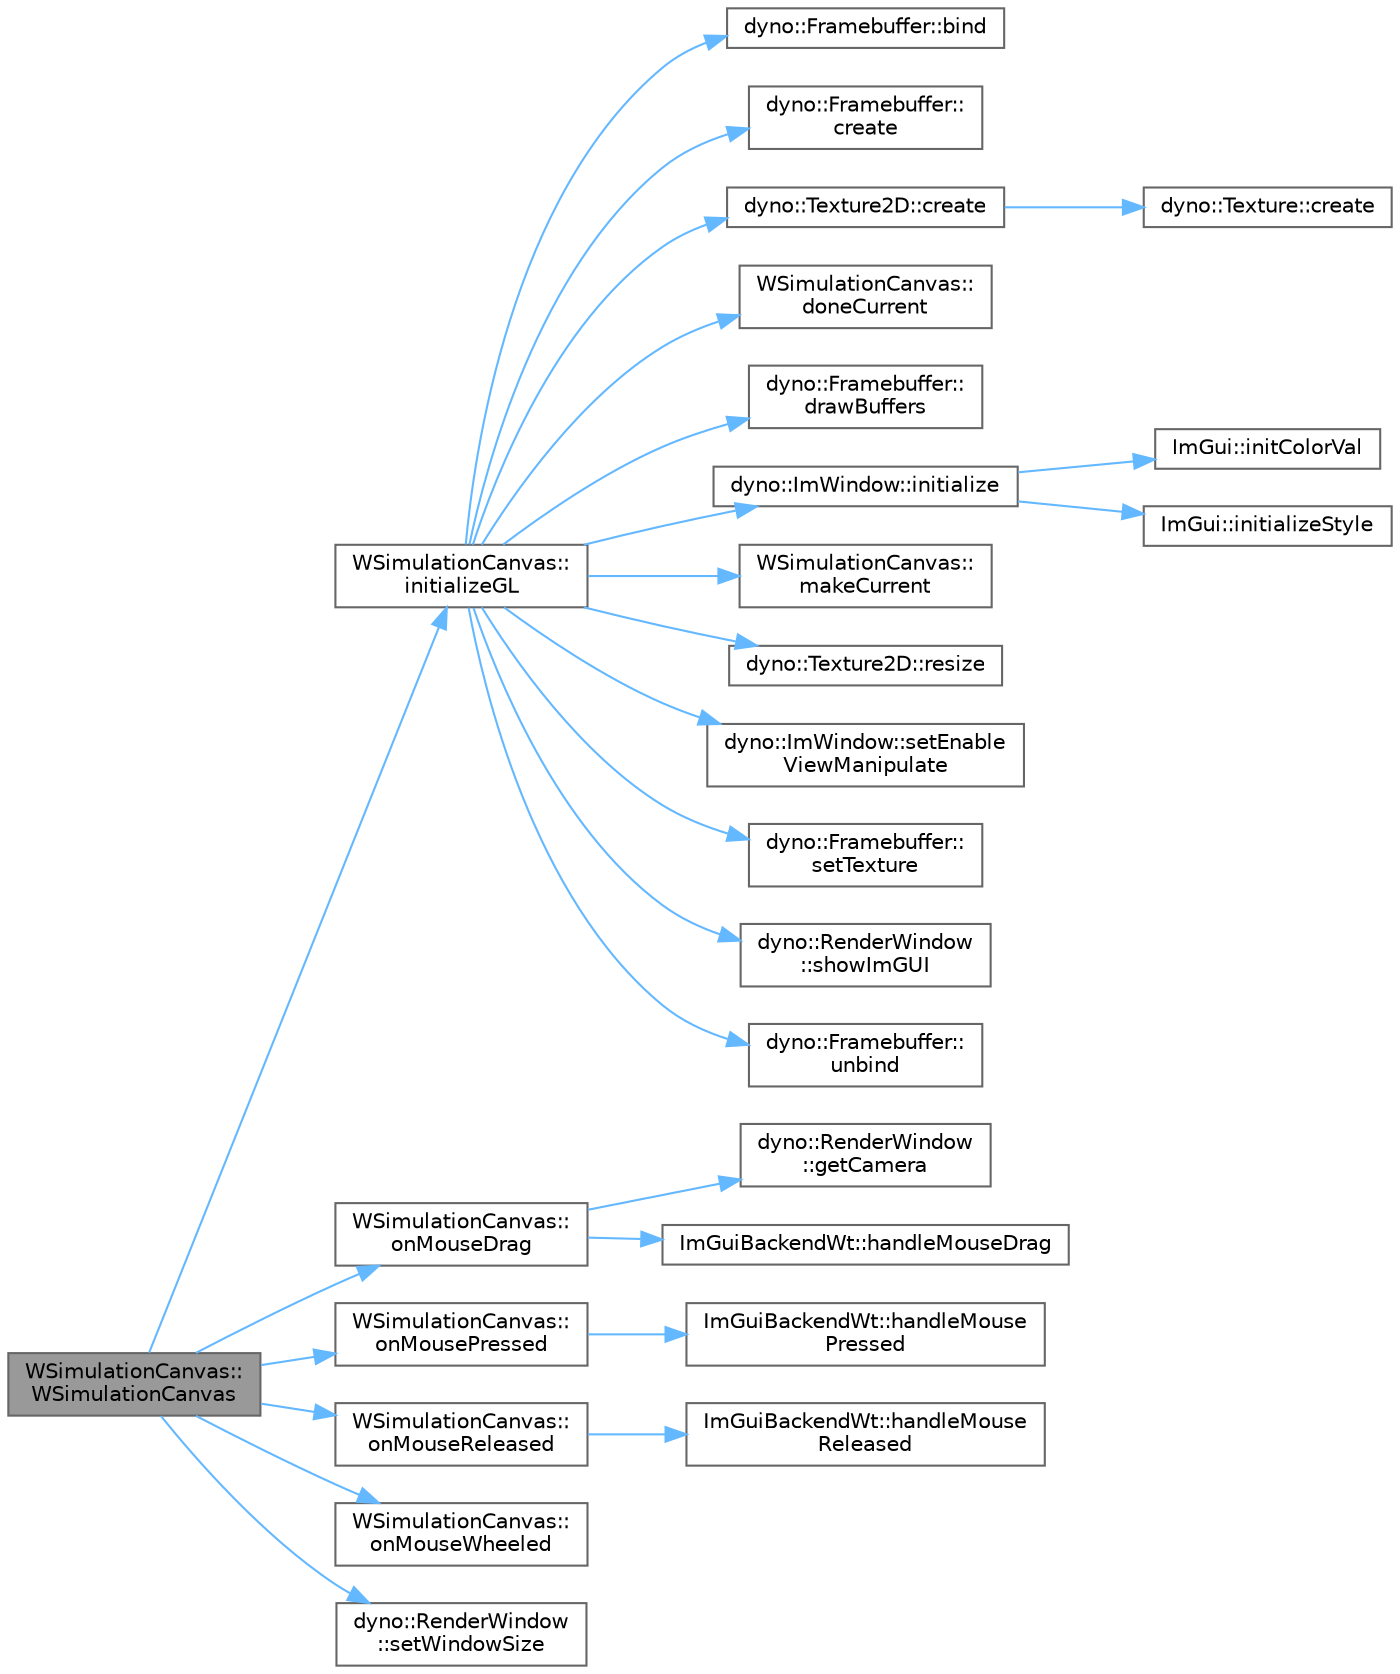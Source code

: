 digraph "WSimulationCanvas::WSimulationCanvas"
{
 // LATEX_PDF_SIZE
  bgcolor="transparent";
  edge [fontname=Helvetica,fontsize=10,labelfontname=Helvetica,labelfontsize=10];
  node [fontname=Helvetica,fontsize=10,shape=box,height=0.2,width=0.4];
  rankdir="LR";
  Node1 [id="Node000001",label="WSimulationCanvas::\lWSimulationCanvas",height=0.2,width=0.4,color="gray40", fillcolor="grey60", style="filled", fontcolor="black",tooltip=" "];
  Node1 -> Node2 [id="edge1_Node000001_Node000002",color="steelblue1",style="solid",tooltip=" "];
  Node2 [id="Node000002",label="WSimulationCanvas::\linitializeGL",height=0.2,width=0.4,color="grey40", fillcolor="white", style="filled",URL="$class_w_simulation_canvas.html#a10dea84823a45ed3875a77884458f493",tooltip=" "];
  Node2 -> Node3 [id="edge2_Node000002_Node000003",color="steelblue1",style="solid",tooltip=" "];
  Node3 [id="Node000003",label="dyno::Framebuffer::bind",height=0.2,width=0.4,color="grey40", fillcolor="white", style="filled",URL="$classdyno_1_1_framebuffer.html#a8a33e123f1b48f2184b34063340ed269",tooltip=" "];
  Node2 -> Node4 [id="edge3_Node000002_Node000004",color="steelblue1",style="solid",tooltip=" "];
  Node4 [id="Node000004",label="dyno::Framebuffer::\lcreate",height=0.2,width=0.4,color="grey40", fillcolor="white", style="filled",URL="$classdyno_1_1_framebuffer.html#ae81081ecb2e03637b91c4ae9efe48205",tooltip=" "];
  Node2 -> Node5 [id="edge4_Node000002_Node000005",color="steelblue1",style="solid",tooltip=" "];
  Node5 [id="Node000005",label="dyno::Texture2D::create",height=0.2,width=0.4,color="grey40", fillcolor="white", style="filled",URL="$classdyno_1_1_texture2_d.html#a0bdfc817b0cc0adc32bc18cc6f73ab34",tooltip=" "];
  Node5 -> Node6 [id="edge5_Node000005_Node000006",color="steelblue1",style="solid",tooltip=" "];
  Node6 [id="Node000006",label="dyno::Texture::create",height=0.2,width=0.4,color="grey40", fillcolor="white", style="filled",URL="$classdyno_1_1_texture.html#a15bb916bfec4e31287ee3f71af7dd3e2",tooltip=" "];
  Node2 -> Node7 [id="edge6_Node000002_Node000007",color="steelblue1",style="solid",tooltip=" "];
  Node7 [id="Node000007",label="WSimulationCanvas::\ldoneCurrent",height=0.2,width=0.4,color="grey40", fillcolor="white", style="filled",URL="$class_w_simulation_canvas.html#a093d044a20107c8e7d78417914fdef49",tooltip=" "];
  Node2 -> Node8 [id="edge7_Node000002_Node000008",color="steelblue1",style="solid",tooltip=" "];
  Node8 [id="Node000008",label="dyno::Framebuffer::\ldrawBuffers",height=0.2,width=0.4,color="grey40", fillcolor="white", style="filled",URL="$classdyno_1_1_framebuffer.html#ac2ab463a6d6572833fd04c41efd9b37b",tooltip=" "];
  Node2 -> Node9 [id="edge8_Node000002_Node000009",color="steelblue1",style="solid",tooltip=" "];
  Node9 [id="Node000009",label="dyno::ImWindow::initialize",height=0.2,width=0.4,color="grey40", fillcolor="white", style="filled",URL="$classdyno_1_1_im_window.html#af9f5295ad72248cfcd9a9e2cb17dcf01",tooltip=" "];
  Node9 -> Node10 [id="edge9_Node000009_Node000010",color="steelblue1",style="solid",tooltip=" "];
  Node10 [id="Node000010",label="ImGui::initColorVal",height=0.2,width=0.4,color="grey40", fillcolor="white", style="filled",URL="$namespace_im_gui.html#a528fc255d30bd08dca32b91207e92524",tooltip=" "];
  Node9 -> Node11 [id="edge10_Node000009_Node000011",color="steelblue1",style="solid",tooltip=" "];
  Node11 [id="Node000011",label="ImGui::initializeStyle",height=0.2,width=0.4,color="grey40", fillcolor="white", style="filled",URL="$namespace_im_gui.html#a3efe91fac863dfddb0d0ab6491b67ad5",tooltip=" "];
  Node2 -> Node12 [id="edge11_Node000002_Node000012",color="steelblue1",style="solid",tooltip=" "];
  Node12 [id="Node000012",label="WSimulationCanvas::\lmakeCurrent",height=0.2,width=0.4,color="grey40", fillcolor="white", style="filled",URL="$class_w_simulation_canvas.html#a7fb0546b70b614547ec2a54389e56348",tooltip=" "];
  Node2 -> Node13 [id="edge12_Node000002_Node000013",color="steelblue1",style="solid",tooltip=" "];
  Node13 [id="Node000013",label="dyno::Texture2D::resize",height=0.2,width=0.4,color="grey40", fillcolor="white", style="filled",URL="$classdyno_1_1_texture2_d.html#a4f581d15b30e3343c37c31aa39aa6b81",tooltip=" "];
  Node2 -> Node14 [id="edge13_Node000002_Node000014",color="steelblue1",style="solid",tooltip=" "];
  Node14 [id="Node000014",label="dyno::ImWindow::setEnable\lViewManipulate",height=0.2,width=0.4,color="grey40", fillcolor="white", style="filled",URL="$classdyno_1_1_im_window.html#a33f3f369099bba981cd5016baa014ac0",tooltip=" "];
  Node2 -> Node15 [id="edge14_Node000002_Node000015",color="steelblue1",style="solid",tooltip=" "];
  Node15 [id="Node000015",label="dyno::Framebuffer::\lsetTexture",height=0.2,width=0.4,color="grey40", fillcolor="white", style="filled",URL="$classdyno_1_1_framebuffer.html#a407cb23b107450a7b6a78e0720eb0138",tooltip=" "];
  Node2 -> Node16 [id="edge15_Node000002_Node000016",color="steelblue1",style="solid",tooltip=" "];
  Node16 [id="Node000016",label="dyno::RenderWindow\l::showImGUI",height=0.2,width=0.4,color="grey40", fillcolor="white", style="filled",URL="$classdyno_1_1_render_window.html#a23234e53446a811d0489fdb44e91cefa",tooltip=" "];
  Node2 -> Node17 [id="edge16_Node000002_Node000017",color="steelblue1",style="solid",tooltip=" "];
  Node17 [id="Node000017",label="dyno::Framebuffer::\lunbind",height=0.2,width=0.4,color="grey40", fillcolor="white", style="filled",URL="$classdyno_1_1_framebuffer.html#ab911f29ea93b3e219c4c076851a42827",tooltip=" "];
  Node1 -> Node18 [id="edge17_Node000001_Node000018",color="steelblue1",style="solid",tooltip=" "];
  Node18 [id="Node000018",label="WSimulationCanvas::\lonMouseDrag",height=0.2,width=0.4,color="grey40", fillcolor="white", style="filled",URL="$class_w_simulation_canvas.html#a87077c5eecc9d8b27c407e26167e0492",tooltip=" "];
  Node18 -> Node19 [id="edge18_Node000018_Node000019",color="steelblue1",style="solid",tooltip=" "];
  Node19 [id="Node000019",label="dyno::RenderWindow\l::getCamera",height=0.2,width=0.4,color="grey40", fillcolor="white", style="filled",URL="$classdyno_1_1_render_window.html#a1dc3aef8594650078ec0e4cc330571cc",tooltip=" "];
  Node18 -> Node20 [id="edge19_Node000018_Node000020",color="steelblue1",style="solid",tooltip=" "];
  Node20 [id="Node000020",label="ImGuiBackendWt::handleMouseDrag",height=0.2,width=0.4,color="grey40", fillcolor="white", style="filled",URL="$class_im_gui_backend_wt.html#a9f1280998cc47c07f2bfa17ec97a9247",tooltip=" "];
  Node1 -> Node21 [id="edge20_Node000001_Node000021",color="steelblue1",style="solid",tooltip=" "];
  Node21 [id="Node000021",label="WSimulationCanvas::\lonMousePressed",height=0.2,width=0.4,color="grey40", fillcolor="white", style="filled",URL="$class_w_simulation_canvas.html#afcda1e1e797b6d929eff7806def64ca5",tooltip=" "];
  Node21 -> Node22 [id="edge21_Node000021_Node000022",color="steelblue1",style="solid",tooltip=" "];
  Node22 [id="Node000022",label="ImGuiBackendWt::handleMouse\lPressed",height=0.2,width=0.4,color="grey40", fillcolor="white", style="filled",URL="$class_im_gui_backend_wt.html#a3d51ce0a37c7b6135a6d1823a1f29c8b",tooltip=" "];
  Node1 -> Node23 [id="edge22_Node000001_Node000023",color="steelblue1",style="solid",tooltip=" "];
  Node23 [id="Node000023",label="WSimulationCanvas::\lonMouseReleased",height=0.2,width=0.4,color="grey40", fillcolor="white", style="filled",URL="$class_w_simulation_canvas.html#ae1a339e656b4479ecbe5c1e3f43b40a7",tooltip=" "];
  Node23 -> Node24 [id="edge23_Node000023_Node000024",color="steelblue1",style="solid",tooltip=" "];
  Node24 [id="Node000024",label="ImGuiBackendWt::handleMouse\lReleased",height=0.2,width=0.4,color="grey40", fillcolor="white", style="filled",URL="$class_im_gui_backend_wt.html#a4283d397f6ec6650e216e03e50f8535a",tooltip=" "];
  Node1 -> Node25 [id="edge24_Node000001_Node000025",color="steelblue1",style="solid",tooltip=" "];
  Node25 [id="Node000025",label="WSimulationCanvas::\lonMouseWheeled",height=0.2,width=0.4,color="grey40", fillcolor="white", style="filled",URL="$class_w_simulation_canvas.html#a8b506f9be011935762ea3d375e237a09",tooltip=" "];
  Node1 -> Node26 [id="edge25_Node000001_Node000026",color="steelblue1",style="solid",tooltip=" "];
  Node26 [id="Node000026",label="dyno::RenderWindow\l::setWindowSize",height=0.2,width=0.4,color="grey40", fillcolor="white", style="filled",URL="$classdyno_1_1_render_window.html#af0ccc3414264b4ba1ca42dd2f76f2365",tooltip=" "];
}
